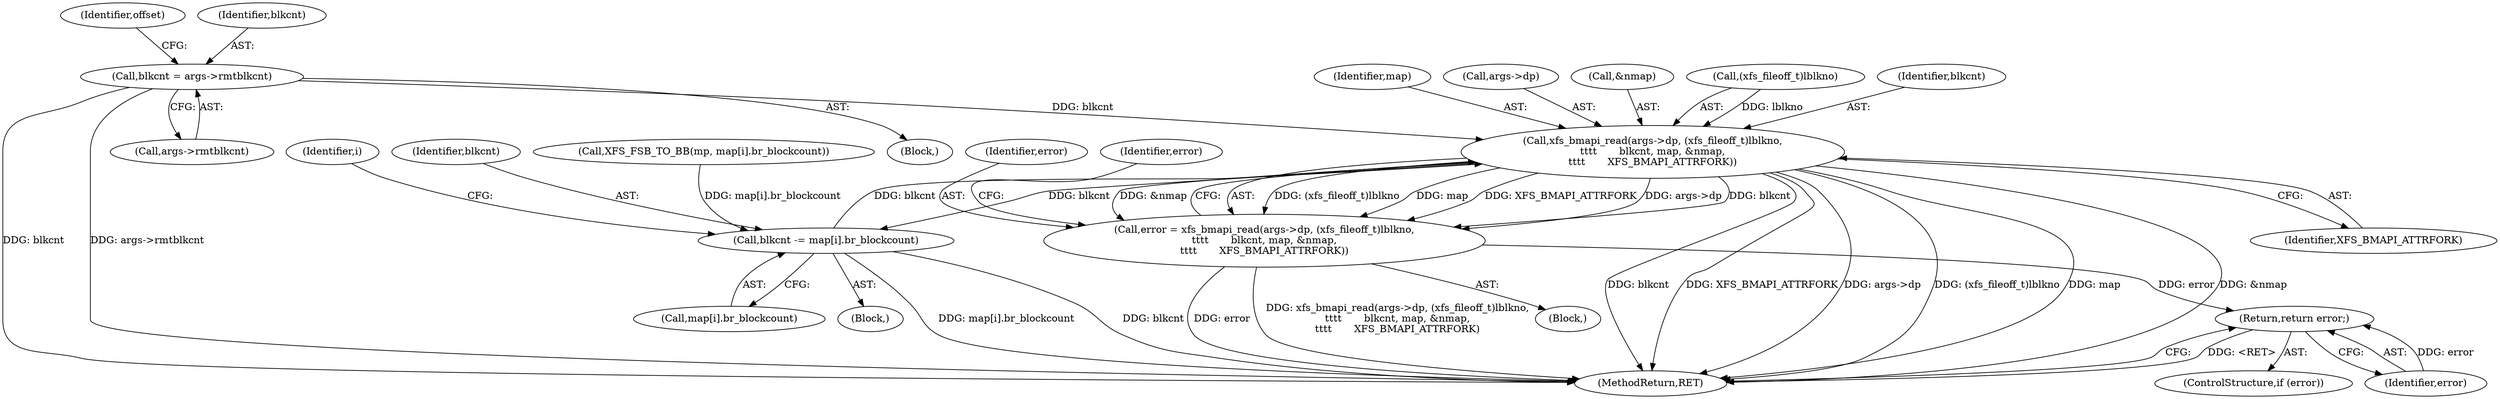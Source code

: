 digraph "0_linux_8275cdd0e7ac550dcce2b3ef6d2fb3b808c1ae59_8@pointer" {
"1000135" [label="(Call,blkcnt = args->rmtblkcnt)"];
"1000164" [label="(Call,xfs_bmapi_read(args->dp, (xfs_fileoff_t)lblkno,\n\t\t\t\t       blkcnt, map, &nmap,\n\t\t\t\t       XFS_BMAPI_ATTRFORK))"];
"1000162" [label="(Call,error = xfs_bmapi_read(args->dp, (xfs_fileoff_t)lblkno,\n\t\t\t\t       blkcnt, map, &nmap,\n\t\t\t\t       XFS_BMAPI_ATTRFORK))"];
"1000178" [label="(Return,return error;)"];
"1000282" [label="(Call,blkcnt -= map[i].br_blockcount)"];
"1000283" [label="(Identifier,blkcnt)"];
"1000173" [label="(Call,&nmap)"];
"1000143" [label="(Identifier,offset)"];
"1000227" [label="(Call,XFS_FSB_TO_BB(mp, map[i].br_blockcount))"];
"1000177" [label="(Identifier,error)"];
"1000137" [label="(Call,args->rmtblkcnt)"];
"1000168" [label="(Call,(xfs_fileoff_t)lblkno)"];
"1000295" [label="(MethodReturn,RET)"];
"1000164" [label="(Call,xfs_bmapi_read(args->dp, (xfs_fileoff_t)lblkno,\n\t\t\t\t       blkcnt, map, &nmap,\n\t\t\t\t       XFS_BMAPI_ATTRFORK))"];
"1000162" [label="(Call,error = xfs_bmapi_read(args->dp, (xfs_fileoff_t)lblkno,\n\t\t\t\t       blkcnt, map, &nmap,\n\t\t\t\t       XFS_BMAPI_ATTRFORK))"];
"1000171" [label="(Identifier,blkcnt)"];
"1000197" [label="(Block,)"];
"1000178" [label="(Return,return error;)"];
"1000176" [label="(ControlStructure,if (error))"];
"1000135" [label="(Call,blkcnt = args->rmtblkcnt)"];
"1000103" [label="(Block,)"];
"1000284" [label="(Call,map[i].br_blockcount)"];
"1000282" [label="(Call,blkcnt -= map[i].br_blockcount)"];
"1000158" [label="(Block,)"];
"1000175" [label="(Identifier,XFS_BMAPI_ATTRFORK)"];
"1000196" [label="(Identifier,i)"];
"1000163" [label="(Identifier,error)"];
"1000172" [label="(Identifier,map)"];
"1000179" [label="(Identifier,error)"];
"1000165" [label="(Call,args->dp)"];
"1000136" [label="(Identifier,blkcnt)"];
"1000135" -> "1000103"  [label="AST: "];
"1000135" -> "1000137"  [label="CFG: "];
"1000136" -> "1000135"  [label="AST: "];
"1000137" -> "1000135"  [label="AST: "];
"1000143" -> "1000135"  [label="CFG: "];
"1000135" -> "1000295"  [label="DDG: blkcnt"];
"1000135" -> "1000295"  [label="DDG: args->rmtblkcnt"];
"1000135" -> "1000164"  [label="DDG: blkcnt"];
"1000164" -> "1000162"  [label="AST: "];
"1000164" -> "1000175"  [label="CFG: "];
"1000165" -> "1000164"  [label="AST: "];
"1000168" -> "1000164"  [label="AST: "];
"1000171" -> "1000164"  [label="AST: "];
"1000172" -> "1000164"  [label="AST: "];
"1000173" -> "1000164"  [label="AST: "];
"1000175" -> "1000164"  [label="AST: "];
"1000162" -> "1000164"  [label="CFG: "];
"1000164" -> "1000295"  [label="DDG: (xfs_fileoff_t)lblkno"];
"1000164" -> "1000295"  [label="DDG: map"];
"1000164" -> "1000295"  [label="DDG: &nmap"];
"1000164" -> "1000295"  [label="DDG: blkcnt"];
"1000164" -> "1000295"  [label="DDG: XFS_BMAPI_ATTRFORK"];
"1000164" -> "1000295"  [label="DDG: args->dp"];
"1000164" -> "1000162"  [label="DDG: (xfs_fileoff_t)lblkno"];
"1000164" -> "1000162"  [label="DDG: map"];
"1000164" -> "1000162"  [label="DDG: XFS_BMAPI_ATTRFORK"];
"1000164" -> "1000162"  [label="DDG: args->dp"];
"1000164" -> "1000162"  [label="DDG: blkcnt"];
"1000164" -> "1000162"  [label="DDG: &nmap"];
"1000168" -> "1000164"  [label="DDG: lblkno"];
"1000282" -> "1000164"  [label="DDG: blkcnt"];
"1000164" -> "1000282"  [label="DDG: blkcnt"];
"1000162" -> "1000158"  [label="AST: "];
"1000163" -> "1000162"  [label="AST: "];
"1000177" -> "1000162"  [label="CFG: "];
"1000162" -> "1000295"  [label="DDG: xfs_bmapi_read(args->dp, (xfs_fileoff_t)lblkno,\n\t\t\t\t       blkcnt, map, &nmap,\n\t\t\t\t       XFS_BMAPI_ATTRFORK)"];
"1000162" -> "1000295"  [label="DDG: error"];
"1000162" -> "1000178"  [label="DDG: error"];
"1000178" -> "1000176"  [label="AST: "];
"1000178" -> "1000179"  [label="CFG: "];
"1000179" -> "1000178"  [label="AST: "];
"1000295" -> "1000178"  [label="CFG: "];
"1000178" -> "1000295"  [label="DDG: <RET>"];
"1000179" -> "1000178"  [label="DDG: error"];
"1000282" -> "1000197"  [label="AST: "];
"1000282" -> "1000284"  [label="CFG: "];
"1000283" -> "1000282"  [label="AST: "];
"1000284" -> "1000282"  [label="AST: "];
"1000196" -> "1000282"  [label="CFG: "];
"1000282" -> "1000295"  [label="DDG: map[i].br_blockcount"];
"1000282" -> "1000295"  [label="DDG: blkcnt"];
"1000227" -> "1000282"  [label="DDG: map[i].br_blockcount"];
}
